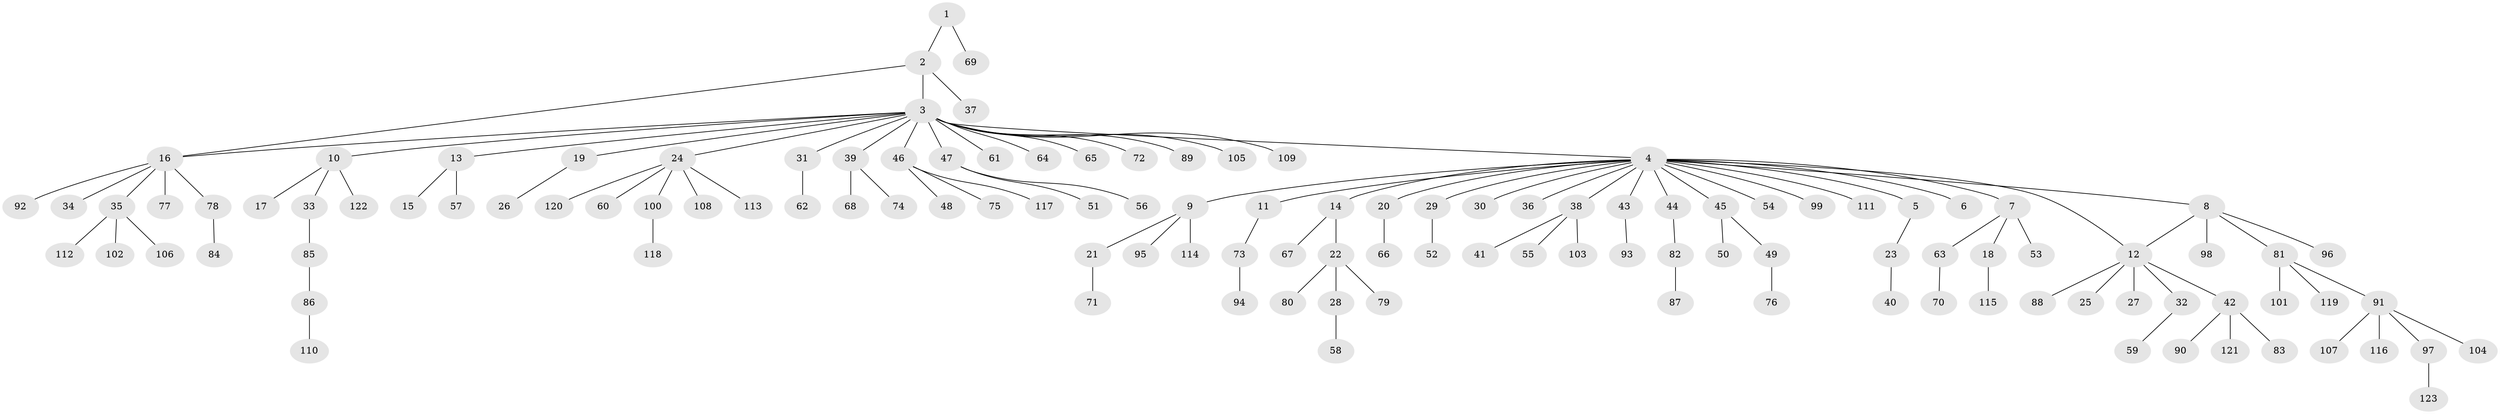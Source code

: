 // Generated by graph-tools (version 1.1) at 2025/35/03/09/25 02:35:27]
// undirected, 123 vertices, 124 edges
graph export_dot {
graph [start="1"]
  node [color=gray90,style=filled];
  1;
  2;
  3;
  4;
  5;
  6;
  7;
  8;
  9;
  10;
  11;
  12;
  13;
  14;
  15;
  16;
  17;
  18;
  19;
  20;
  21;
  22;
  23;
  24;
  25;
  26;
  27;
  28;
  29;
  30;
  31;
  32;
  33;
  34;
  35;
  36;
  37;
  38;
  39;
  40;
  41;
  42;
  43;
  44;
  45;
  46;
  47;
  48;
  49;
  50;
  51;
  52;
  53;
  54;
  55;
  56;
  57;
  58;
  59;
  60;
  61;
  62;
  63;
  64;
  65;
  66;
  67;
  68;
  69;
  70;
  71;
  72;
  73;
  74;
  75;
  76;
  77;
  78;
  79;
  80;
  81;
  82;
  83;
  84;
  85;
  86;
  87;
  88;
  89;
  90;
  91;
  92;
  93;
  94;
  95;
  96;
  97;
  98;
  99;
  100;
  101;
  102;
  103;
  104;
  105;
  106;
  107;
  108;
  109;
  110;
  111;
  112;
  113;
  114;
  115;
  116;
  117;
  118;
  119;
  120;
  121;
  122;
  123;
  1 -- 2;
  1 -- 69;
  2 -- 3;
  2 -- 16;
  2 -- 37;
  3 -- 4;
  3 -- 10;
  3 -- 13;
  3 -- 16;
  3 -- 19;
  3 -- 24;
  3 -- 31;
  3 -- 39;
  3 -- 46;
  3 -- 47;
  3 -- 61;
  3 -- 64;
  3 -- 65;
  3 -- 72;
  3 -- 89;
  3 -- 105;
  3 -- 109;
  4 -- 5;
  4 -- 6;
  4 -- 7;
  4 -- 8;
  4 -- 9;
  4 -- 11;
  4 -- 12;
  4 -- 14;
  4 -- 20;
  4 -- 29;
  4 -- 30;
  4 -- 36;
  4 -- 38;
  4 -- 43;
  4 -- 44;
  4 -- 45;
  4 -- 54;
  4 -- 99;
  4 -- 111;
  5 -- 23;
  7 -- 18;
  7 -- 53;
  7 -- 63;
  8 -- 12;
  8 -- 81;
  8 -- 96;
  8 -- 98;
  9 -- 21;
  9 -- 95;
  9 -- 114;
  10 -- 17;
  10 -- 33;
  10 -- 122;
  11 -- 73;
  12 -- 25;
  12 -- 27;
  12 -- 32;
  12 -- 42;
  12 -- 88;
  13 -- 15;
  13 -- 57;
  14 -- 22;
  14 -- 67;
  16 -- 34;
  16 -- 35;
  16 -- 77;
  16 -- 78;
  16 -- 92;
  18 -- 115;
  19 -- 26;
  20 -- 66;
  21 -- 71;
  22 -- 28;
  22 -- 79;
  22 -- 80;
  23 -- 40;
  24 -- 60;
  24 -- 100;
  24 -- 108;
  24 -- 113;
  24 -- 120;
  28 -- 58;
  29 -- 52;
  31 -- 62;
  32 -- 59;
  33 -- 85;
  35 -- 102;
  35 -- 106;
  35 -- 112;
  38 -- 41;
  38 -- 55;
  38 -- 103;
  39 -- 68;
  39 -- 74;
  42 -- 83;
  42 -- 90;
  42 -- 121;
  43 -- 93;
  44 -- 82;
  45 -- 49;
  45 -- 50;
  46 -- 48;
  46 -- 75;
  46 -- 117;
  47 -- 51;
  47 -- 56;
  49 -- 76;
  63 -- 70;
  73 -- 94;
  78 -- 84;
  81 -- 91;
  81 -- 101;
  81 -- 119;
  82 -- 87;
  85 -- 86;
  86 -- 110;
  91 -- 97;
  91 -- 104;
  91 -- 107;
  91 -- 116;
  97 -- 123;
  100 -- 118;
}
